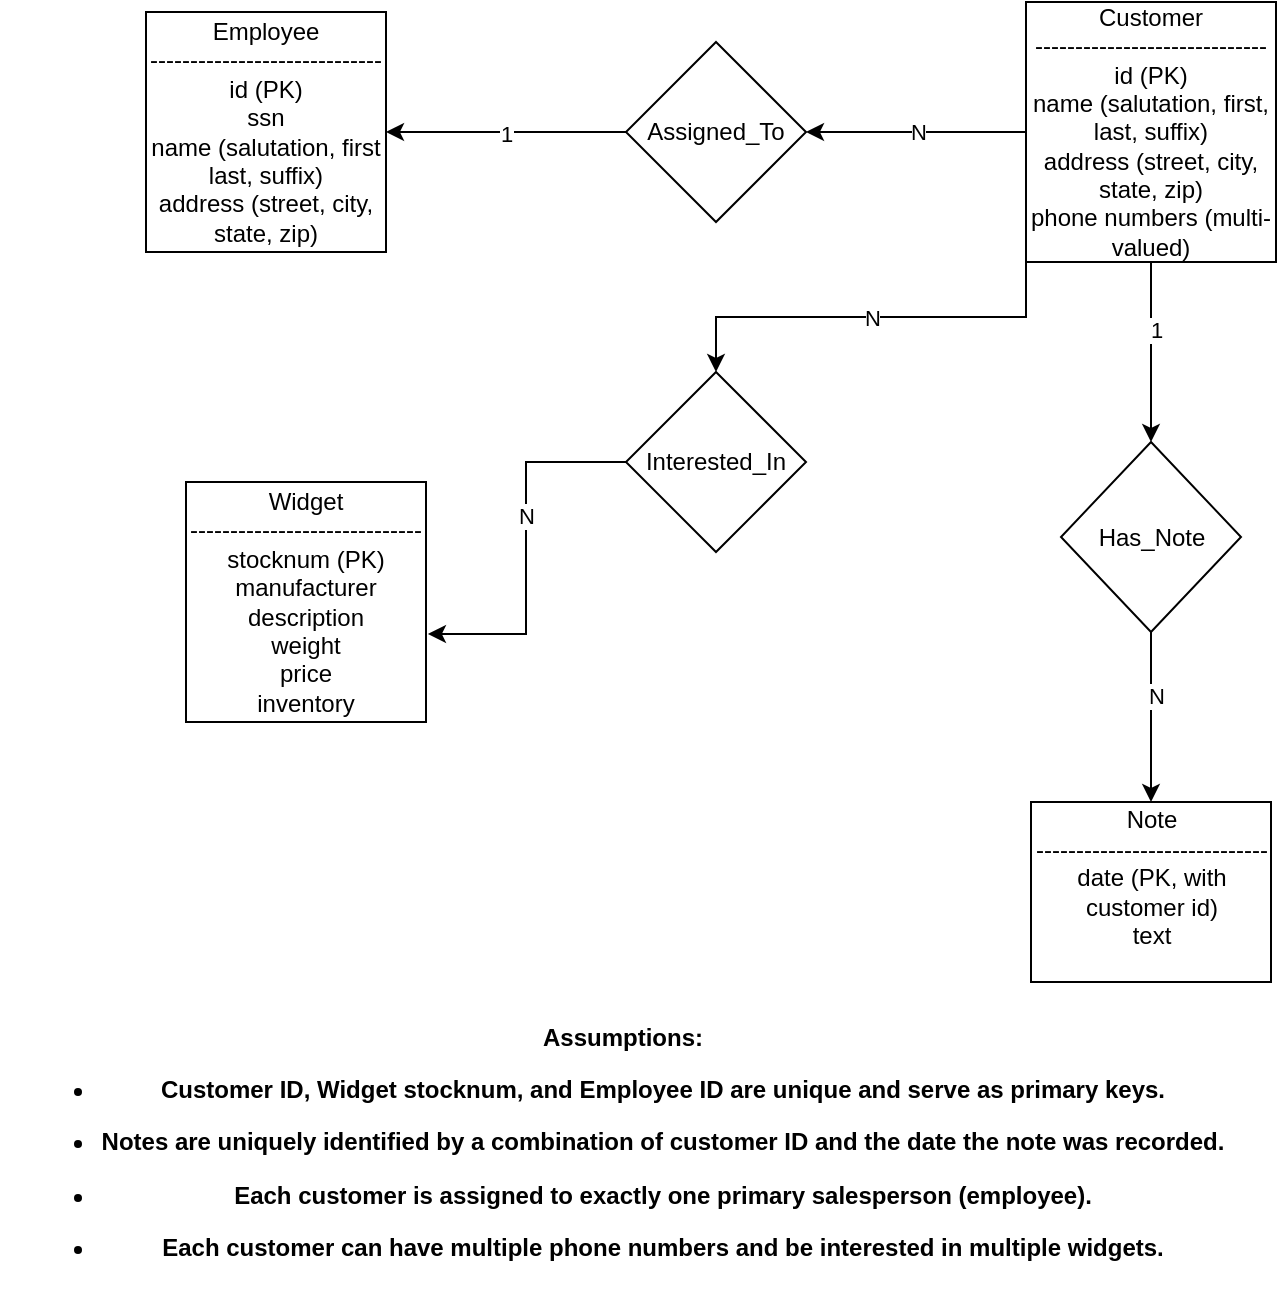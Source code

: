 <mxfile version="26.2.14">
  <diagram name="Page-1" id="90uwFxcRA9u-Upylh4PK">
    <mxGraphModel dx="2276" dy="743" grid="1" gridSize="10" guides="1" tooltips="1" connect="1" arrows="1" fold="1" page="1" pageScale="1" pageWidth="850" pageHeight="1100" background="light-dark(#FFFFFF,#FFFFFF)" math="0" shadow="0">
      <root>
        <mxCell id="0" />
        <mxCell id="1" parent="0" />
        <mxCell id="oBCV2FoEur7ragl6BGmA-1" value="Widget&lt;br&gt;-----------------------------&lt;br&gt;stocknum (PK)&lt;br&gt;manufacturer&lt;br&gt;description&lt;br&gt;weight&lt;br&gt;price&lt;br&gt;inventory" style="rounded=0;whiteSpace=wrap;html=1;" parent="1" vertex="1">
          <mxGeometry x="90" y="280" width="120" height="120" as="geometry" />
        </mxCell>
        <mxCell id="oBCV2FoEur7ragl6BGmA-2" value="Note&lt;br&gt;-----------------------------&lt;br&gt;date (PK, &lt;font style=&quot;color: light-dark(rgb(0, 0, 0), rgb(0, 0, 255));&quot;&gt;with &lt;/font&gt;customer id)&lt;br&gt;text&lt;br&gt;&lt;div&gt;&lt;br&gt;&lt;/div&gt;" style="rounded=0;whiteSpace=wrap;html=1;" parent="1" vertex="1">
          <mxGeometry x="512.5" y="440" width="120" height="90" as="geometry" />
        </mxCell>
        <mxCell id="oBCV2FoEur7ragl6BGmA-8" style="edgeStyle=orthogonalEdgeStyle;rounded=0;orthogonalLoop=1;jettySize=auto;html=1;entryX=1;entryY=0.5;entryDx=0;entryDy=0;" parent="1" source="oBCV2FoEur7ragl6BGmA-3" target="oBCV2FoEur7ragl6BGmA-6" edge="1">
          <mxGeometry relative="1" as="geometry" />
        </mxCell>
        <mxCell id="oBCV2FoEur7ragl6BGmA-19" value="N" style="edgeLabel;html=1;align=center;verticalAlign=middle;resizable=0;points=[];" parent="oBCV2FoEur7ragl6BGmA-8" vertex="1" connectable="0">
          <mxGeometry x="-0.018" relative="1" as="geometry">
            <mxPoint as="offset" />
          </mxGeometry>
        </mxCell>
        <mxCell id="oBCV2FoEur7ragl6BGmA-10" style="edgeStyle=orthogonalEdgeStyle;rounded=0;orthogonalLoop=1;jettySize=auto;html=1;exitX=0;exitY=1;exitDx=0;exitDy=0;" parent="1" source="oBCV2FoEur7ragl6BGmA-3" target="oBCV2FoEur7ragl6BGmA-5" edge="1">
          <mxGeometry relative="1" as="geometry" />
        </mxCell>
        <mxCell id="oBCV2FoEur7ragl6BGmA-21" value="N" style="edgeLabel;html=1;align=center;verticalAlign=middle;resizable=0;points=[];" parent="oBCV2FoEur7ragl6BGmA-10" vertex="1" connectable="0">
          <mxGeometry x="0.005" relative="1" as="geometry">
            <mxPoint x="1" as="offset" />
          </mxGeometry>
        </mxCell>
        <mxCell id="oBCV2FoEur7ragl6BGmA-12" style="edgeStyle=orthogonalEdgeStyle;rounded=0;orthogonalLoop=1;jettySize=auto;html=1;exitX=0.5;exitY=1;exitDx=0;exitDy=0;entryX=0.5;entryY=0;entryDx=0;entryDy=0;" parent="1" source="oBCV2FoEur7ragl6BGmA-3" target="oBCV2FoEur7ragl6BGmA-7" edge="1">
          <mxGeometry relative="1" as="geometry" />
        </mxCell>
        <mxCell id="oBCV2FoEur7ragl6BGmA-23" value="1" style="edgeLabel;html=1;align=center;verticalAlign=middle;resizable=0;points=[];" parent="oBCV2FoEur7ragl6BGmA-12" vertex="1" connectable="0">
          <mxGeometry x="-0.24" y="2" relative="1" as="geometry">
            <mxPoint as="offset" />
          </mxGeometry>
        </mxCell>
        <mxCell id="oBCV2FoEur7ragl6BGmA-3" value="Customer&lt;br&gt;-----------------------------&lt;br&gt;id (PK)&lt;br&gt;name (salutation, first, last, suffix)&lt;br&gt;address (street, city, state, zip)&lt;br&gt;phone numbers (multi-valued)" style="rounded=0;whiteSpace=wrap;html=1;" parent="1" vertex="1">
          <mxGeometry x="510" y="40" width="125" height="130" as="geometry" />
        </mxCell>
        <mxCell id="oBCV2FoEur7ragl6BGmA-4" value="Employee&lt;br&gt;-----------------------------&lt;br&gt;id (PK)&lt;br&gt;ssn&lt;br&gt;name (salutation, first last, suffix)&lt;br&gt;address (street, city, state, zip)" style="rounded=0;whiteSpace=wrap;html=1;" parent="1" vertex="1">
          <mxGeometry x="70" y="45" width="120" height="120" as="geometry" />
        </mxCell>
        <mxCell id="oBCV2FoEur7ragl6BGmA-5" value="Interested_In" style="rhombus;whiteSpace=wrap;html=1;" parent="1" vertex="1">
          <mxGeometry x="310" y="225" width="90" height="90" as="geometry" />
        </mxCell>
        <mxCell id="oBCV2FoEur7ragl6BGmA-9" style="edgeStyle=orthogonalEdgeStyle;rounded=0;orthogonalLoop=1;jettySize=auto;html=1;exitX=0;exitY=0.5;exitDx=0;exitDy=0;entryX=1;entryY=0.5;entryDx=0;entryDy=0;" parent="1" source="oBCV2FoEur7ragl6BGmA-6" target="oBCV2FoEur7ragl6BGmA-4" edge="1">
          <mxGeometry relative="1" as="geometry">
            <Array as="points">
              <mxPoint x="200" y="105" />
            </Array>
          </mxGeometry>
        </mxCell>
        <mxCell id="oBCV2FoEur7ragl6BGmA-20" value="1" style="edgeLabel;html=1;align=center;verticalAlign=middle;resizable=0;points=[];" parent="oBCV2FoEur7ragl6BGmA-9" vertex="1" connectable="0">
          <mxGeometry y="1" relative="1" as="geometry">
            <mxPoint as="offset" />
          </mxGeometry>
        </mxCell>
        <mxCell id="oBCV2FoEur7ragl6BGmA-6" value="Assigned_To" style="rhombus;whiteSpace=wrap;html=1;" parent="1" vertex="1">
          <mxGeometry x="310" y="60" width="90" height="90" as="geometry" />
        </mxCell>
        <mxCell id="oBCV2FoEur7ragl6BGmA-18" style="edgeStyle=orthogonalEdgeStyle;rounded=0;orthogonalLoop=1;jettySize=auto;html=1;" parent="1" source="oBCV2FoEur7ragl6BGmA-7" target="oBCV2FoEur7ragl6BGmA-2" edge="1">
          <mxGeometry relative="1" as="geometry" />
        </mxCell>
        <mxCell id="oBCV2FoEur7ragl6BGmA-24" value="N" style="edgeLabel;html=1;align=center;verticalAlign=middle;resizable=0;points=[];" parent="oBCV2FoEur7ragl6BGmA-18" vertex="1" connectable="0">
          <mxGeometry x="-0.247" y="2" relative="1" as="geometry">
            <mxPoint as="offset" />
          </mxGeometry>
        </mxCell>
        <mxCell id="oBCV2FoEur7ragl6BGmA-7" value="Has_Note" style="rhombus;whiteSpace=wrap;html=1;" parent="1" vertex="1">
          <mxGeometry x="527.5" y="260" width="90" height="95" as="geometry" />
        </mxCell>
        <mxCell id="oBCV2FoEur7ragl6BGmA-11" style="edgeStyle=orthogonalEdgeStyle;rounded=0;orthogonalLoop=1;jettySize=auto;html=1;entryX=1.008;entryY=0.633;entryDx=0;entryDy=0;entryPerimeter=0;" parent="1" source="oBCV2FoEur7ragl6BGmA-5" target="oBCV2FoEur7ragl6BGmA-1" edge="1">
          <mxGeometry relative="1" as="geometry" />
        </mxCell>
        <mxCell id="oBCV2FoEur7ragl6BGmA-22" value="N" style="edgeLabel;html=1;align=center;verticalAlign=middle;resizable=0;points=[];" parent="oBCV2FoEur7ragl6BGmA-11" vertex="1" connectable="0">
          <mxGeometry x="-0.168" relative="1" as="geometry">
            <mxPoint as="offset" />
          </mxGeometry>
        </mxCell>
        <mxCell id="oBCV2FoEur7ragl6BGmA-25" value="&lt;p class=&quot;&quot; data-end=&quot;1666&quot; data-start=&quot;1648&quot;&gt;&lt;strong data-end=&quot;1664&quot; data-start=&quot;1648&quot;&gt;&lt;font style=&quot;color: light-dark(rgb(0, 0, 0), rgb(0, 0, 0));&quot;&gt;Assumptions:&lt;/font&gt;&lt;/strong&gt;&lt;/p&gt;&lt;ul data-end=&quot;2028&quot; data-start=&quot;1669&quot;&gt;&lt;li class=&quot;&quot; data-end=&quot;1756&quot; data-start=&quot;1669&quot;&gt;&lt;p class=&quot;&quot; data-end=&quot;1756&quot; data-start=&quot;1671&quot;&gt;&lt;font style=&quot;color: light-dark(rgb(0, 0, 0), rgb(0, 0, 0));&quot;&gt;&lt;b&gt;Customer ID, Widget stocknum, and Employee ID are unique and serve as primary keys.&lt;/b&gt;&lt;/font&gt;&lt;/p&gt;&lt;/li&gt;&lt;li class=&quot;&quot; data-end=&quot;1860&quot; data-start=&quot;1759&quot;&gt;&lt;p class=&quot;&quot; data-end=&quot;1860&quot; data-start=&quot;1761&quot;&gt;&lt;font style=&quot;color: light-dark(rgb(0, 0, 0), rgb(0, 0, 0));&quot;&gt;&lt;b&gt;Notes are uniquely identified by a combination of customer ID and the date the note was recorded.&lt;/b&gt;&lt;/font&gt;&lt;/p&gt;&lt;/li&gt;&lt;li class=&quot;&quot; data-end=&quot;1939&quot; data-start=&quot;1863&quot;&gt;&lt;p class=&quot;&quot; data-end=&quot;1939&quot; data-start=&quot;1865&quot;&gt;&lt;font style=&quot;color: light-dark(rgb(0, 0, 0), rgb(0, 0, 0));&quot;&gt;&lt;b&gt;Each customer is assigned to exactly one primary salesperson (employee).&lt;/b&gt;&lt;/font&gt;&lt;/p&gt;&lt;/li&gt;&lt;li class=&quot;&quot; data-end=&quot;2028&quot; data-start=&quot;1942&quot;&gt;&lt;p class=&quot;&quot; data-end=&quot;2028&quot; data-start=&quot;1944&quot;&gt;&lt;font style=&quot;color: light-dark(rgb(0, 0, 0), rgb(0, 0, 0));&quot;&gt;&lt;b&gt;Each customer can have multiple phone numbers and be interested in multiple widgets.&lt;/b&gt;&lt;/font&gt;&lt;/p&gt;&lt;/li&gt;&lt;/ul&gt;" style="text;html=1;align=center;verticalAlign=middle;resizable=0;points=[];autosize=1;" parent="1" vertex="1">
          <mxGeometry x="-2.5" y="530" width="620" height="160" as="geometry" />
        </mxCell>
      </root>
    </mxGraphModel>
  </diagram>
</mxfile>
